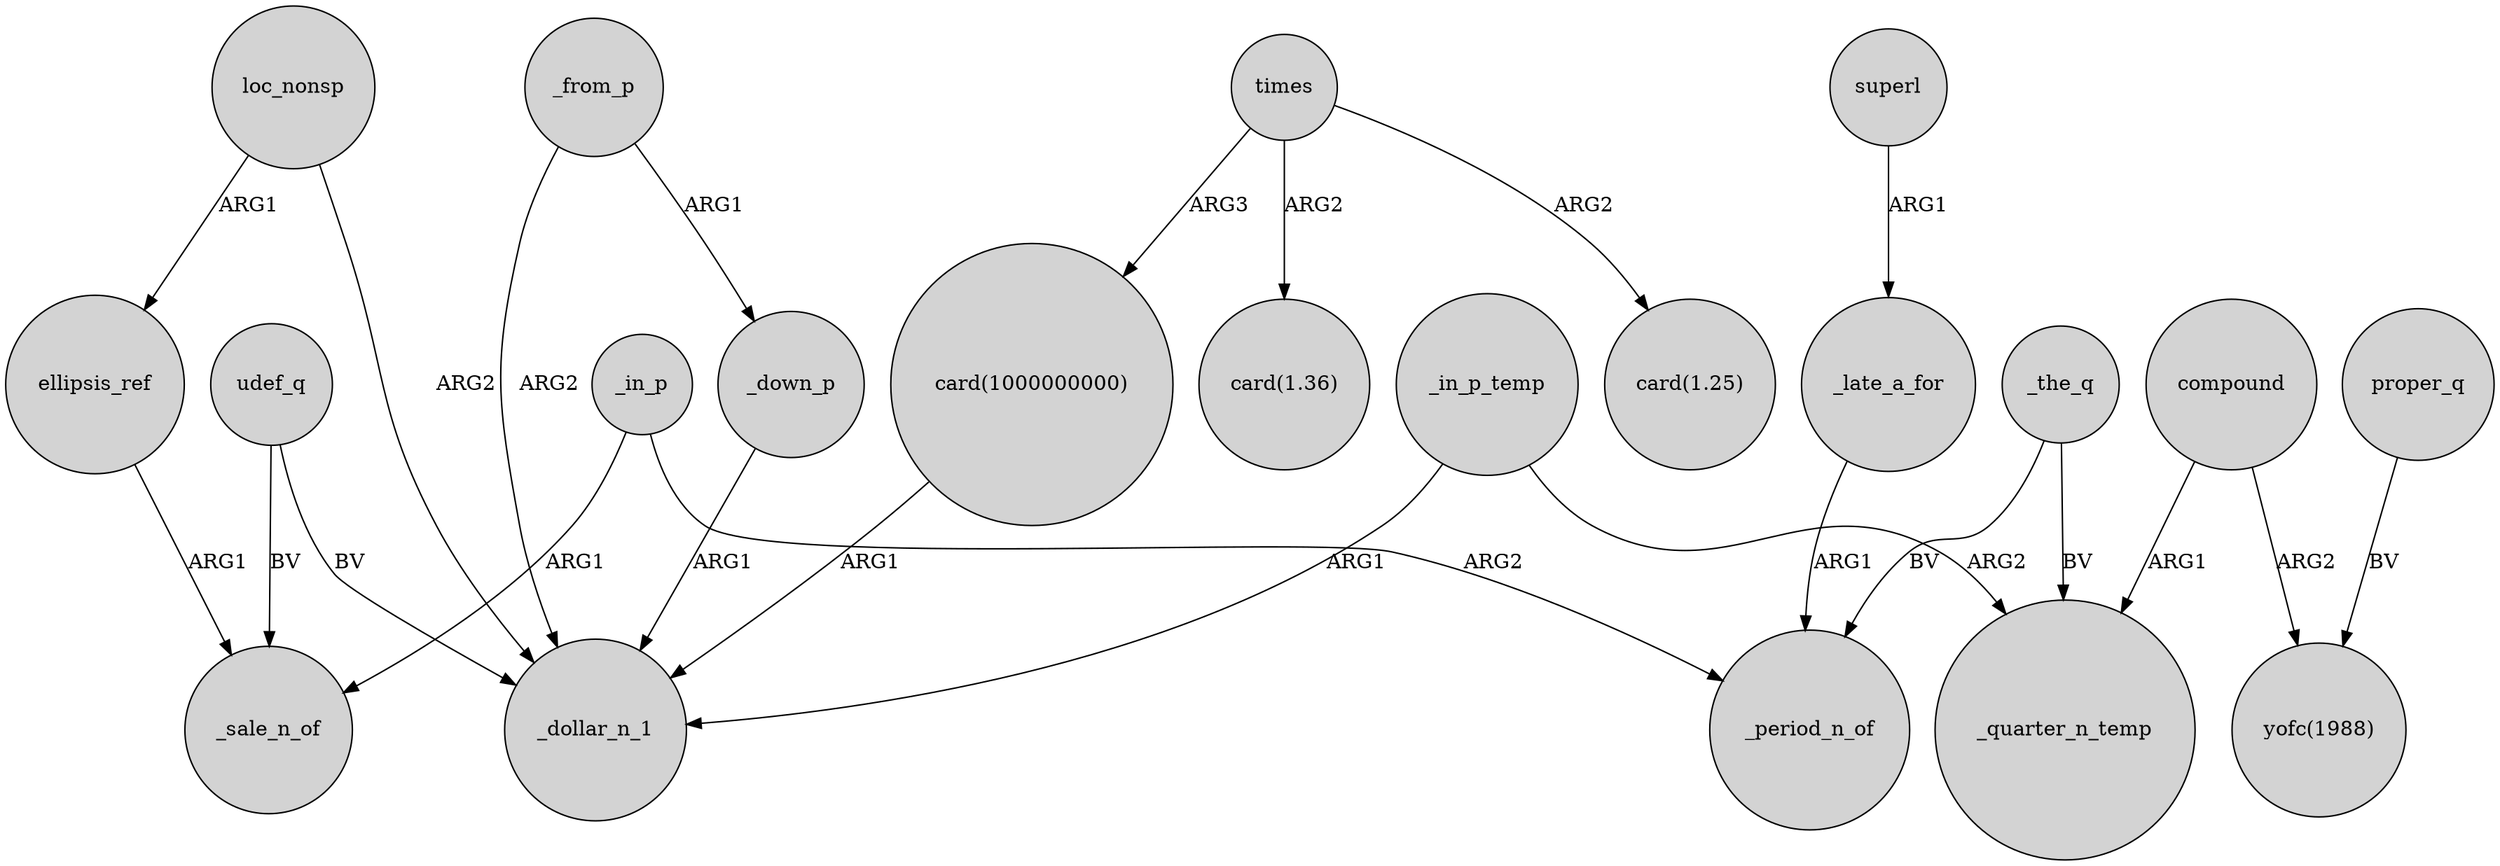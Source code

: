digraph {
	node [shape=circle style=filled]
	_down_p -> _dollar_n_1 [label=ARG1]
	_late_a_for -> _period_n_of [label=ARG1]
	_from_p -> _down_p [label=ARG1]
	_the_q -> _quarter_n_temp [label=BV]
	superl -> _late_a_for [label=ARG1]
	loc_nonsp -> ellipsis_ref [label=ARG1]
	loc_nonsp -> _dollar_n_1 [label=ARG2]
	times -> "card(1.36)" [label=ARG2]
	_in_p_temp -> _quarter_n_temp [label=ARG2]
	times -> "card(1000000000)" [label=ARG3]
	_the_q -> _period_n_of [label=BV]
	times -> "card(1.25)" [label=ARG2]
	compound -> _quarter_n_temp [label=ARG1]
	proper_q -> "yofc(1988)" [label=BV]
	ellipsis_ref -> _sale_n_of [label=ARG1]
	_in_p -> _period_n_of [label=ARG2]
	udef_q -> _sale_n_of [label=BV]
	_in_p -> _sale_n_of [label=ARG1]
	_in_p_temp -> _dollar_n_1 [label=ARG1]
	"card(1000000000)" -> _dollar_n_1 [label=ARG1]
	_from_p -> _dollar_n_1 [label=ARG2]
	compound -> "yofc(1988)" [label=ARG2]
	udef_q -> _dollar_n_1 [label=BV]
}
